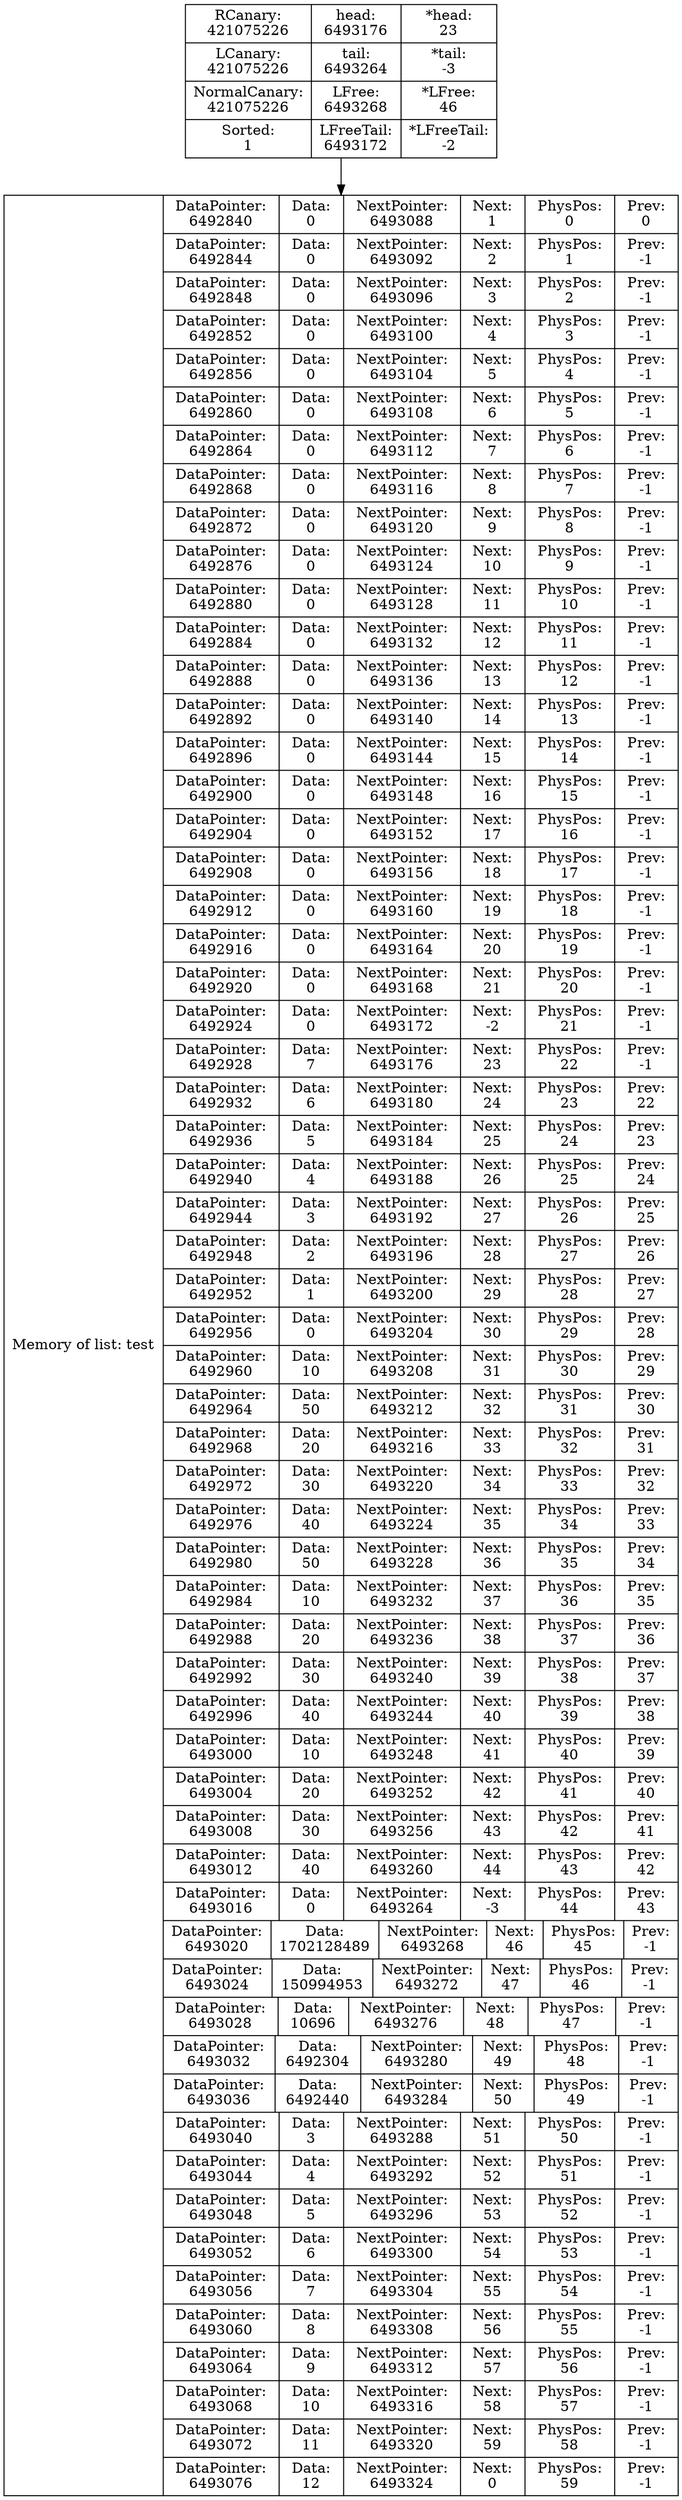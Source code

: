 digraph G{
    data [shape=record,label="    {Memory of list: test} | {{DataPointer:\n6492840 | Data:\n0 | NextPointer:\n6493088 | Next:\n1 | PhysPos:\n0 | Prev:\n0}
    | {DataPointer:\n6492844 | Data:\n0 | NextPointer:\n6493092 | Next:\n2 | PhysPos:\n1 | Prev:\n-1}
    | {DataPointer:\n6492848 | Data:\n0 | NextPointer:\n6493096 | Next:\n3 | PhysPos:\n2 | Prev:\n-1}
    | {DataPointer:\n6492852 | Data:\n0 | NextPointer:\n6493100 | Next:\n4 | PhysPos:\n3 | Prev:\n-1}
    | {DataPointer:\n6492856 | Data:\n0 | NextPointer:\n6493104 | Next:\n5 | PhysPos:\n4 | Prev:\n-1}
    | {DataPointer:\n6492860 | Data:\n0 | NextPointer:\n6493108 | Next:\n6 | PhysPos:\n5 | Prev:\n-1}
    | {DataPointer:\n6492864 | Data:\n0 | NextPointer:\n6493112 | Next:\n7 | PhysPos:\n6 | Prev:\n-1}
    | {DataPointer:\n6492868 | Data:\n0 | NextPointer:\n6493116 | Next:\n8 | PhysPos:\n7 | Prev:\n-1}
    | {DataPointer:\n6492872 | Data:\n0 | NextPointer:\n6493120 | Next:\n9 | PhysPos:\n8 | Prev:\n-1}
    | {DataPointer:\n6492876 | Data:\n0 | NextPointer:\n6493124 | Next:\n10 | PhysPos:\n9 | Prev:\n-1}
    | {DataPointer:\n6492880 | Data:\n0 | NextPointer:\n6493128 | Next:\n11 | PhysPos:\n10 | Prev:\n-1}
    | {DataPointer:\n6492884 | Data:\n0 | NextPointer:\n6493132 | Next:\n12 | PhysPos:\n11 | Prev:\n-1}
    | {DataPointer:\n6492888 | Data:\n0 | NextPointer:\n6493136 | Next:\n13 | PhysPos:\n12 | Prev:\n-1}
    | {DataPointer:\n6492892 | Data:\n0 | NextPointer:\n6493140 | Next:\n14 | PhysPos:\n13 | Prev:\n-1}
    | {DataPointer:\n6492896 | Data:\n0 | NextPointer:\n6493144 | Next:\n15 | PhysPos:\n14 | Prev:\n-1}
    | {DataPointer:\n6492900 | Data:\n0 | NextPointer:\n6493148 | Next:\n16 | PhysPos:\n15 | Prev:\n-1}
    | {DataPointer:\n6492904 | Data:\n0 | NextPointer:\n6493152 | Next:\n17 | PhysPos:\n16 | Prev:\n-1}
    | {DataPointer:\n6492908 | Data:\n0 | NextPointer:\n6493156 | Next:\n18 | PhysPos:\n17 | Prev:\n-1}
    | {DataPointer:\n6492912 | Data:\n0 | NextPointer:\n6493160 | Next:\n19 | PhysPos:\n18 | Prev:\n-1}
    | {DataPointer:\n6492916 | Data:\n0 | NextPointer:\n6493164 | Next:\n20 | PhysPos:\n19 | Prev:\n-1}
    | {DataPointer:\n6492920 | Data:\n0 | NextPointer:\n6493168 | Next:\n21 | PhysPos:\n20 | Prev:\n-1}
    | {DataPointer:\n6492924 | Data:\n0 | NextPointer:\n6493172 | Next:\n-2 | PhysPos:\n21 | Prev:\n-1}
    | {DataPointer:\n6492928 | Data:\n7 | NextPointer:\n6493176 | Next:\n23 | PhysPos:\n22 | Prev:\n-1}
    | {DataPointer:\n6492932 | Data:\n6 | NextPointer:\n6493180 | Next:\n24 | PhysPos:\n23 | Prev:\n22}
    | {DataPointer:\n6492936 | Data:\n5 | NextPointer:\n6493184 | Next:\n25 | PhysPos:\n24 | Prev:\n23}
    | {DataPointer:\n6492940 | Data:\n4 | NextPointer:\n6493188 | Next:\n26 | PhysPos:\n25 | Prev:\n24}
    | {DataPointer:\n6492944 | Data:\n3 | NextPointer:\n6493192 | Next:\n27 | PhysPos:\n26 | Prev:\n25}
    | {DataPointer:\n6492948 | Data:\n2 | NextPointer:\n6493196 | Next:\n28 | PhysPos:\n27 | Prev:\n26}
    | {DataPointer:\n6492952 | Data:\n1 | NextPointer:\n6493200 | Next:\n29 | PhysPos:\n28 | Prev:\n27}
    | {DataPointer:\n6492956 | Data:\n0 | NextPointer:\n6493204 | Next:\n30 | PhysPos:\n29 | Prev:\n28}
    | {DataPointer:\n6492960 | Data:\n10 | NextPointer:\n6493208 | Next:\n31 | PhysPos:\n30 | Prev:\n29}
    | {DataPointer:\n6492964 | Data:\n50 | NextPointer:\n6493212 | Next:\n32 | PhysPos:\n31 | Prev:\n30}
    | {DataPointer:\n6492968 | Data:\n20 | NextPointer:\n6493216 | Next:\n33 | PhysPos:\n32 | Prev:\n31}
    | {DataPointer:\n6492972 | Data:\n30 | NextPointer:\n6493220 | Next:\n34 | PhysPos:\n33 | Prev:\n32}
    | {DataPointer:\n6492976 | Data:\n40 | NextPointer:\n6493224 | Next:\n35 | PhysPos:\n34 | Prev:\n33}
    | {DataPointer:\n6492980 | Data:\n50 | NextPointer:\n6493228 | Next:\n36 | PhysPos:\n35 | Prev:\n34}
    | {DataPointer:\n6492984 | Data:\n10 | NextPointer:\n6493232 | Next:\n37 | PhysPos:\n36 | Prev:\n35}
    | {DataPointer:\n6492988 | Data:\n20 | NextPointer:\n6493236 | Next:\n38 | PhysPos:\n37 | Prev:\n36}
    | {DataPointer:\n6492992 | Data:\n30 | NextPointer:\n6493240 | Next:\n39 | PhysPos:\n38 | Prev:\n37}
    | {DataPointer:\n6492996 | Data:\n40 | NextPointer:\n6493244 | Next:\n40 | PhysPos:\n39 | Prev:\n38}
    | {DataPointer:\n6493000 | Data:\n10 | NextPointer:\n6493248 | Next:\n41 | PhysPos:\n40 | Prev:\n39}
    | {DataPointer:\n6493004 | Data:\n20 | NextPointer:\n6493252 | Next:\n42 | PhysPos:\n41 | Prev:\n40}
    | {DataPointer:\n6493008 | Data:\n30 | NextPointer:\n6493256 | Next:\n43 | PhysPos:\n42 | Prev:\n41}
    | {DataPointer:\n6493012 | Data:\n40 | NextPointer:\n6493260 | Next:\n44 | PhysPos:\n43 | Prev:\n42}
    | {DataPointer:\n6493016 | Data:\n0 | NextPointer:\n6493264 | Next:\n-3 | PhysPos:\n44 | Prev:\n43}
    | {DataPointer:\n6493020 | Data:\n1702128489 | NextPointer:\n6493268 | Next:\n46 | PhysPos:\n45 | Prev:\n-1}
    | {DataPointer:\n6493024 | Data:\n150994953 | NextPointer:\n6493272 | Next:\n47 | PhysPos:\n46 | Prev:\n-1}
    | {DataPointer:\n6493028 | Data:\n10696 | NextPointer:\n6493276 | Next:\n48 | PhysPos:\n47 | Prev:\n-1}
    | {DataPointer:\n6493032 | Data:\n6492304 | NextPointer:\n6493280 | Next:\n49 | PhysPos:\n48 | Prev:\n-1}
    | {DataPointer:\n6493036 | Data:\n6492440 | NextPointer:\n6493284 | Next:\n50 | PhysPos:\n49 | Prev:\n-1}
    | {DataPointer:\n6493040 | Data:\n3 | NextPointer:\n6493288 | Next:\n51 | PhysPos:\n50 | Prev:\n-1}
    | {DataPointer:\n6493044 | Data:\n4 | NextPointer:\n6493292 | Next:\n52 | PhysPos:\n51 | Prev:\n-1}
    | {DataPointer:\n6493048 | Data:\n5 | NextPointer:\n6493296 | Next:\n53 | PhysPos:\n52 | Prev:\n-1}
    | {DataPointer:\n6493052 | Data:\n6 | NextPointer:\n6493300 | Next:\n54 | PhysPos:\n53 | Prev:\n-1}
    | {DataPointer:\n6493056 | Data:\n7 | NextPointer:\n6493304 | Next:\n55 | PhysPos:\n54 | Prev:\n-1}
    | {DataPointer:\n6493060 | Data:\n8 | NextPointer:\n6493308 | Next:\n56 | PhysPos:\n55 | Prev:\n-1}
    | {DataPointer:\n6493064 | Data:\n9 | NextPointer:\n6493312 | Next:\n57 | PhysPos:\n56 | Prev:\n-1}
    | {DataPointer:\n6493068 | Data:\n10 | NextPointer:\n6493316 | Next:\n58 | PhysPos:\n57 | Prev:\n-1}
    | {DataPointer:\n6493072 | Data:\n11 | NextPointer:\n6493320 | Next:\n59 | PhysPos:\n58 | Prev:\n-1}
    | {DataPointer:\n6493076 | Data:\n12 | NextPointer:\n6493324 | Next:\n0 | PhysPos:\n59 | Prev:\n-1}
}"];
     Shild [shape=record,label="{ RCanary:\n421075226 | LCanary:\n421075226  | NormalCanary:\n421075226 | Sorted:\n1 } | { head:\n6493176 | tail:\n6493264 | LFree:\n6493268 | LFreeTail:\n6493172} | { *head:\n23 | *tail:\n-3 | *LFree:\n46 | *LFreeTail:\n-2}"];
     Shild->data
}
